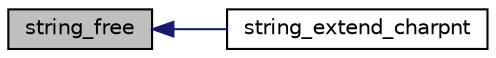 digraph "string_free"
{
 // INTERACTIVE_SVG=YES
  edge [fontname="Helvetica",fontsize="10",labelfontname="Helvetica",labelfontsize="10"];
  node [fontname="Helvetica",fontsize="10",shape=record];
  rankdir="LR";
  Node1 [label="string_free",height=0.2,width=0.4,color="black", fillcolor="grey75", style="filled", fontcolor="black"];
  Node1 -> Node2 [dir="back",color="midnightblue",fontsize="10",style="solid",fontname="Helvetica"];
  Node2 [label="string_extend_charpnt",height=0.2,width=0.4,color="black", fillcolor="white", style="filled",URL="$string_8h.html#a14a252f4a366a55e9ec801d5a5442187"];
}
